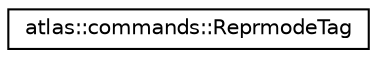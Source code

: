 digraph "Graphical Class Hierarchy"
{
  edge [fontname="Helvetica",fontsize="10",labelfontname="Helvetica",labelfontsize="10"];
  node [fontname="Helvetica",fontsize="10",shape=record];
  rankdir="LR";
  Node1 [label="atlas::commands::ReprmodeTag",height=0.2,width=0.4,color="black", fillcolor="white", style="filled",URL="$structatlas_1_1commands_1_1ReprmodeTag.html"];
}
